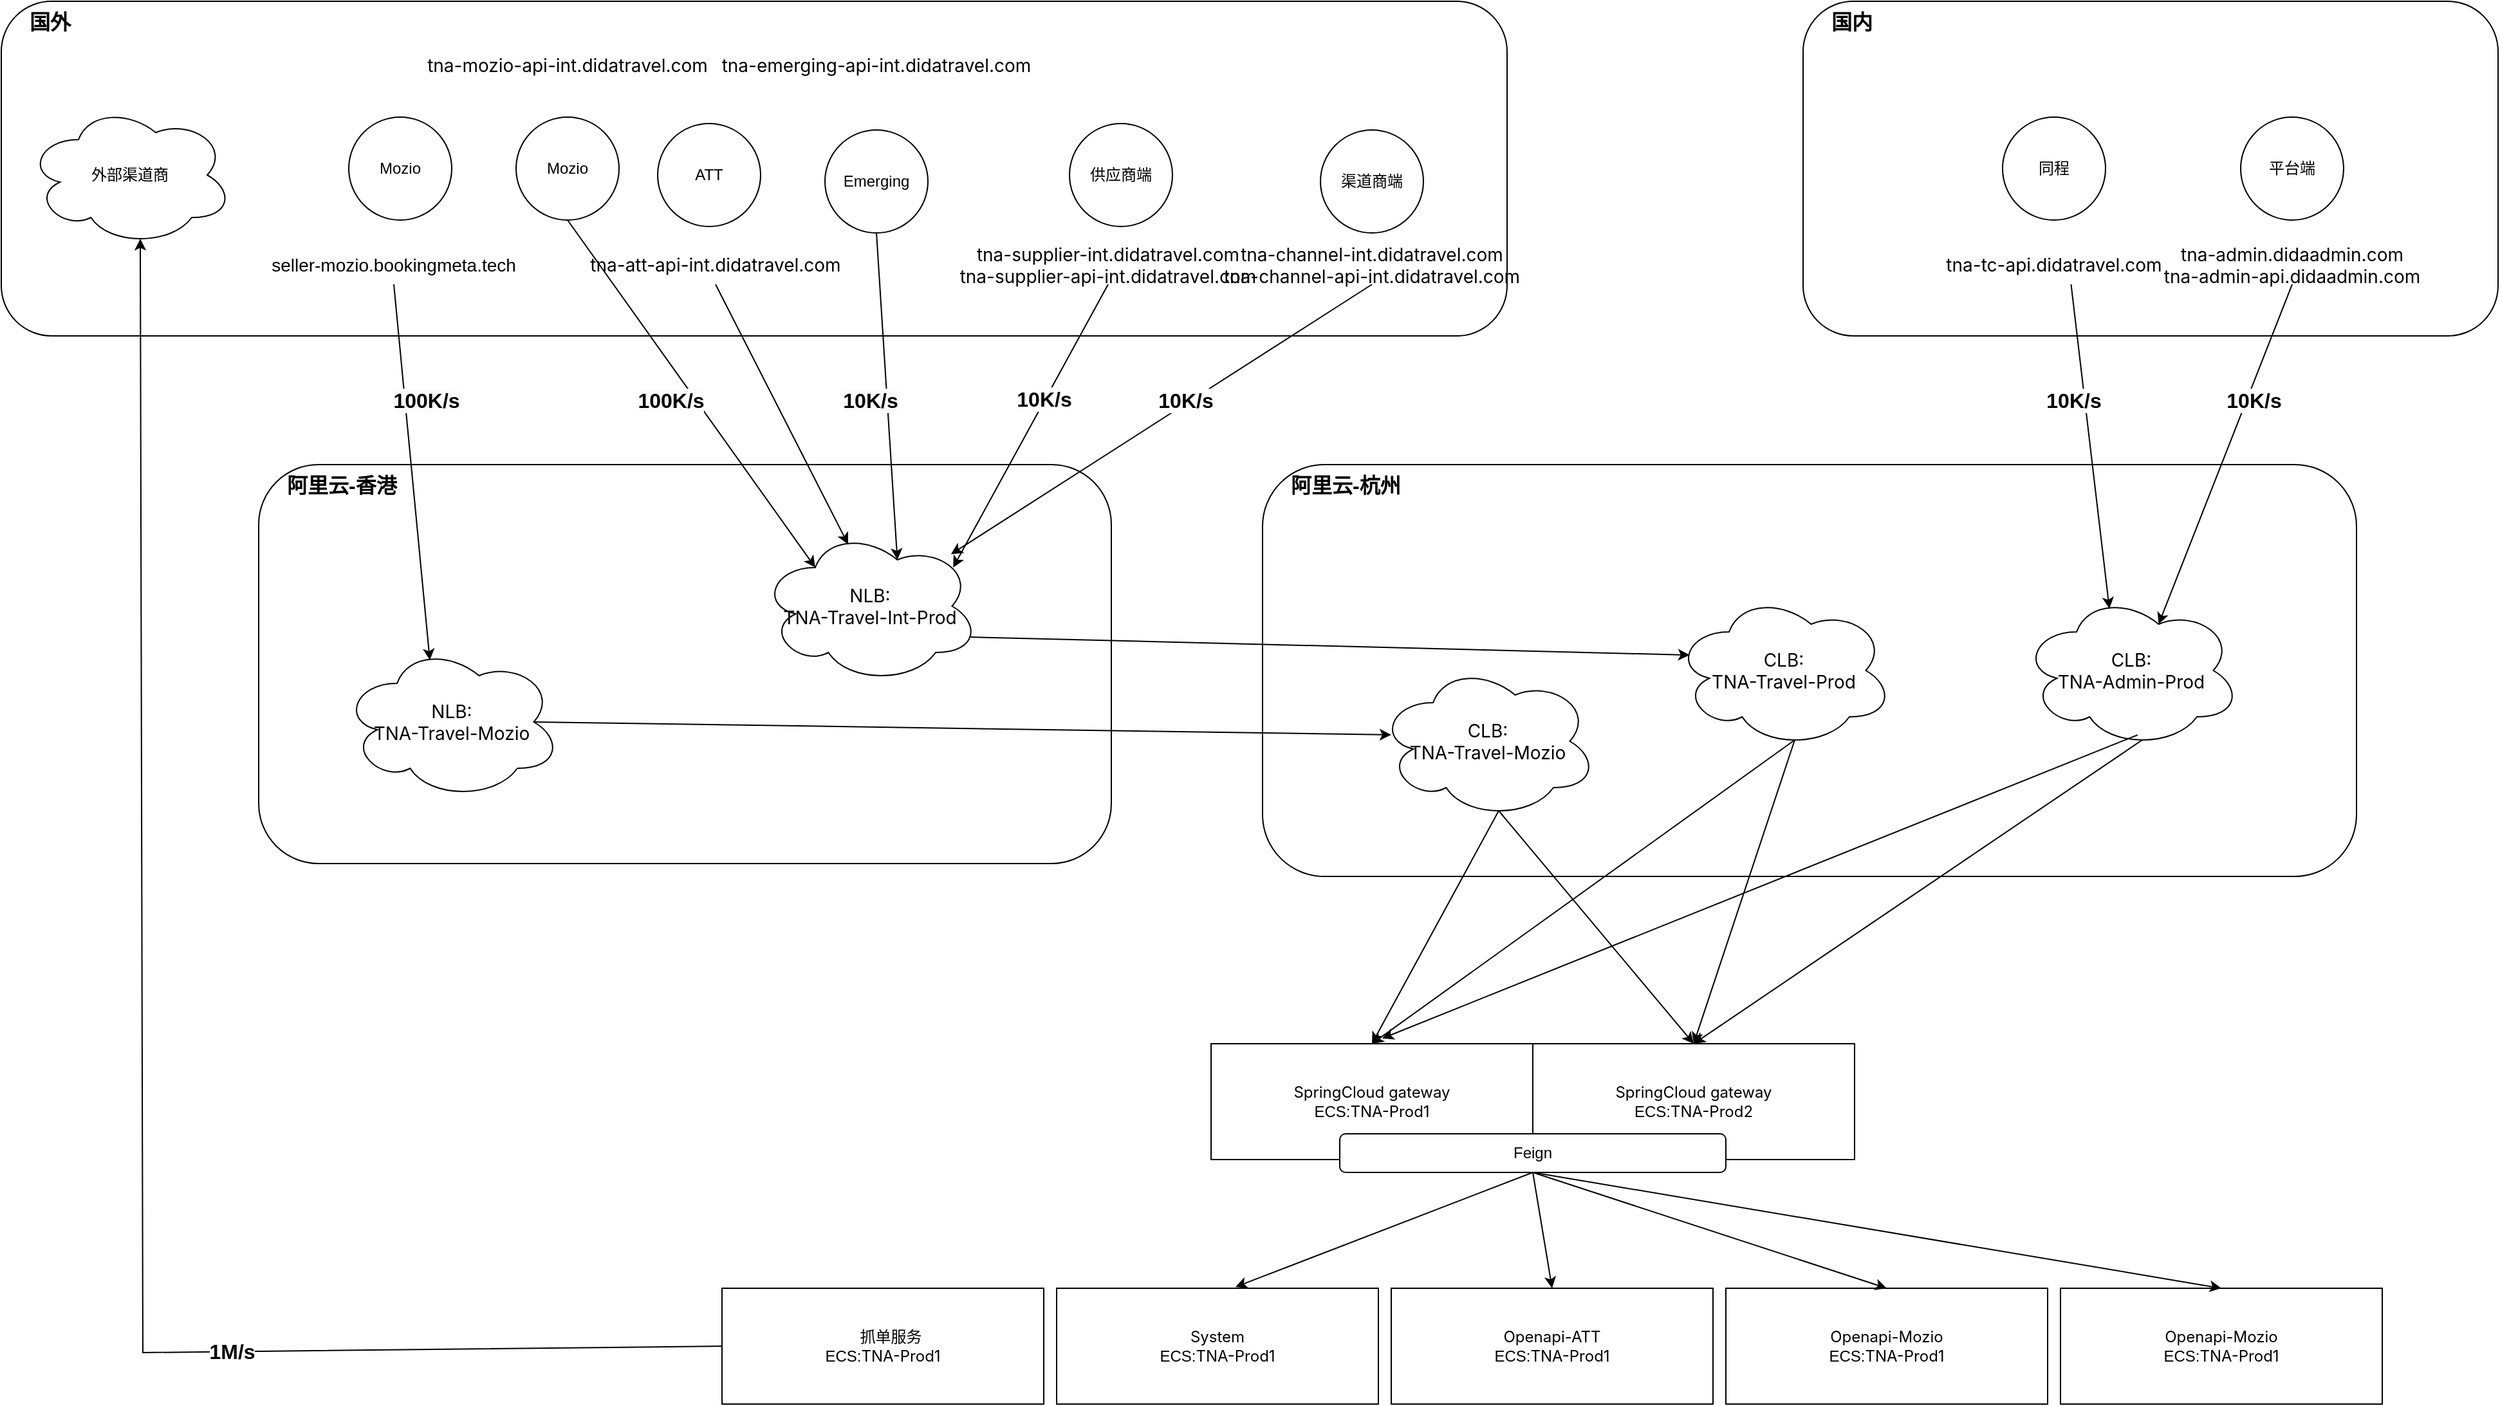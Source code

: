 <mxfile version="24.6.5" type="github">
  <diagram name="第 1 页" id="rxvdr3NrPpfpOXbg-tKn">
    <mxGraphModel dx="3267" dy="2470" grid="1" gridSize="10" guides="1" tooltips="1" connect="1" arrows="1" fold="1" page="1" pageScale="1" pageWidth="827" pageHeight="1169" math="0" shadow="0">
      <root>
        <mxCell id="0" />
        <mxCell id="1" parent="0" />
        <mxCell id="iEriNYR4oLIDM0LdQvEy-3" value="&lt;font style=&quot;font-size: 16px;&quot;&gt;&lt;b&gt;阿里云-杭州&lt;/b&gt;&lt;/font&gt;" style="rounded=1;whiteSpace=wrap;html=1;align=left;verticalAlign=top;spacingLeft=20;" parent="1" vertex="1">
          <mxGeometry x="360" y="310" width="850" height="320" as="geometry" />
        </mxCell>
        <mxCell id="iEriNYR4oLIDM0LdQvEy-2" value="&lt;font style=&quot;font-size: 16px;&quot;&gt;&lt;b&gt;阿里云-香港&lt;/b&gt;&lt;/font&gt;" style="rounded=1;whiteSpace=wrap;html=1;align=left;verticalAlign=top;spacingLeft=20;" parent="1" vertex="1">
          <mxGeometry x="-420" y="310" width="662.5" height="310" as="geometry" />
        </mxCell>
        <mxCell id="40FOMWwHZyk7qzxp3KXJ-44" value="&lt;font style=&quot;font-size: 16px;&quot;&gt;&lt;b&gt;国外&lt;/b&gt;&lt;/font&gt;" style="rounded=1;whiteSpace=wrap;html=1;align=left;verticalAlign=top;spacingLeft=20;" parent="1" vertex="1">
          <mxGeometry x="-620" y="-50" width="1170" height="260" as="geometry" />
        </mxCell>
        <mxCell id="40FOMWwHZyk7qzxp3KXJ-43" value="&lt;font style=&quot;font-size: 16px;&quot;&gt;&lt;b&gt;国内&lt;/b&gt;&lt;/font&gt;" style="rounded=1;whiteSpace=wrap;html=1;align=left;verticalAlign=top;spacingLeft=20;" parent="1" vertex="1">
          <mxGeometry x="780" y="-50" width="540" height="260" as="geometry" />
        </mxCell>
        <mxCell id="40FOMWwHZyk7qzxp3KXJ-3" value="Mozio" style="ellipse;whiteSpace=wrap;html=1;aspect=fixed;" parent="1" vertex="1">
          <mxGeometry x="-220" y="40" width="80" height="80" as="geometry" />
        </mxCell>
        <mxCell id="40FOMWwHZyk7qzxp3KXJ-4" value="ATT" style="ellipse;whiteSpace=wrap;html=1;aspect=fixed;" parent="1" vertex="1">
          <mxGeometry x="-110" y="45" width="80" height="80" as="geometry" />
        </mxCell>
        <mxCell id="40FOMWwHZyk7qzxp3KXJ-5" value="Emerging" style="ellipse;whiteSpace=wrap;html=1;aspect=fixed;" parent="1" vertex="1">
          <mxGeometry x="20" y="50" width="80" height="80" as="geometry" />
        </mxCell>
        <mxCell id="40FOMWwHZyk7qzxp3KXJ-6" value="同程" style="ellipse;whiteSpace=wrap;html=1;aspect=fixed;" parent="1" vertex="1">
          <mxGeometry x="935" y="40" width="80" height="80" as="geometry" />
        </mxCell>
        <mxCell id="40FOMWwHZyk7qzxp3KXJ-7" value="渠道商端" style="ellipse;whiteSpace=wrap;html=1;aspect=fixed;" parent="1" vertex="1">
          <mxGeometry x="405" y="50" width="80" height="80" as="geometry" />
        </mxCell>
        <mxCell id="40FOMWwHZyk7qzxp3KXJ-8" value="供应商端" style="ellipse;whiteSpace=wrap;html=1;aspect=fixed;" parent="1" vertex="1">
          <mxGeometry x="210" y="45" width="80" height="80" as="geometry" />
        </mxCell>
        <mxCell id="40FOMWwHZyk7qzxp3KXJ-9" value="平台端" style="ellipse;whiteSpace=wrap;html=1;aspect=fixed;" parent="1" vertex="1">
          <mxGeometry x="1120" y="40" width="80" height="80" as="geometry" />
        </mxCell>
        <mxCell id="40FOMWwHZyk7qzxp3KXJ-12" value="&lt;div style=&quot;font-size: 14px;&quot;&gt;&lt;div data-zone-id=&quot;0&quot; data-line-index=&quot;0&quot; data-line=&quot;true&quot; style=&quot;white-space: pre;&quot;&gt;&lt;span style=&quot;font-family: MonospacedNumber, LarkHackSafariFont, LarkEmojiFont, LarkChineseQuote, -apple-system, BlinkMacSystemFont, &amp;quot;Helvetica Neue&amp;quot;, Tahoma, &amp;quot;PingFang SC&amp;quot;, &amp;quot;Microsoft Yahei&amp;quot;, Arial, &amp;quot;Hiragino Sans GB&amp;quot;, sans-serif, &amp;quot;Apple Color Emoji&amp;quot;, &amp;quot;Segoe UI Emoji&amp;quot;, &amp;quot;Segoe UI Symbol&amp;quot;, &amp;quot;Noto Color Emoji&amp;quot;;&quot;&gt;tna-channel-int.&lt;/span&gt;&lt;span style=&quot;font-family: MonospacedNumber, LarkHackSafariFont, LarkEmojiFont, LarkChineseQuote, -apple-system, BlinkMacSystemFont, &amp;quot;Helvetica Neue&amp;quot;, Tahoma, &amp;quot;PingFang SC&amp;quot;, &amp;quot;Microsoft Yahei&amp;quot;, Arial, &amp;quot;Hiragino Sans GB&amp;quot;, sans-serif, &amp;quot;Apple Color Emoji&amp;quot;, &amp;quot;Segoe UI Emoji&amp;quot;, &amp;quot;Segoe UI Symbol&amp;quot;, &amp;quot;Noto Color Emoji&amp;quot;;&quot;&gt;didatravel.com&lt;/span&gt;&lt;/div&gt;&lt;div data-zone-id=&quot;0&quot; data-line-index=&quot;0&quot; data-line=&quot;true&quot; style=&quot;white-space: pre;&quot;&gt;&lt;div&gt;&lt;div data-line=&quot;true&quot; data-line-index=&quot;0&quot; data-zone-id=&quot;0&quot;&gt;&lt;span style=&quot;font-family: MonospacedNumber, LarkHackSafariFont, LarkEmojiFont, LarkChineseQuote, -apple-system, BlinkMacSystemFont, &amp;quot;Helvetica Neue&amp;quot;, Tahoma, &amp;quot;PingFang SC&amp;quot;, &amp;quot;Microsoft Yahei&amp;quot;, Arial, &amp;quot;Hiragino Sans GB&amp;quot;, sans-serif, &amp;quot;Apple Color Emoji&amp;quot;, &amp;quot;Segoe UI Emoji&amp;quot;, &amp;quot;Segoe UI Symbol&amp;quot;, &amp;quot;Noto Color Emoji&amp;quot;;&quot;&gt;tna-channel-api-int&lt;/span&gt;&lt;span style=&quot;background-color: initial; font-family: MonospacedNumber, LarkHackSafariFont, LarkEmojiFont, LarkChineseQuote, -apple-system, BlinkMacSystemFont, &amp;quot;Helvetica Neue&amp;quot;, Tahoma, &amp;quot;PingFang SC&amp;quot;, &amp;quot;Microsoft Yahei&amp;quot;, Arial, &amp;quot;Hiragino Sans GB&amp;quot;, sans-serif, &amp;quot;Apple Color Emoji&amp;quot;, &amp;quot;Segoe UI Emoji&amp;quot;, &amp;quot;Segoe UI Symbol&amp;quot;, &amp;quot;Noto Color Emoji&amp;quot;;&quot;&gt;.&lt;/span&gt;&lt;span style=&quot;background-color: initial; font-family: MonospacedNumber, LarkHackSafariFont, LarkEmojiFont, LarkChineseQuote, -apple-system, BlinkMacSystemFont, &amp;quot;Helvetica Neue&amp;quot;, Tahoma, &amp;quot;PingFang SC&amp;quot;, &amp;quot;Microsoft Yahei&amp;quot;, Arial, &amp;quot;Hiragino Sans GB&amp;quot;, sans-serif, &amp;quot;Apple Color Emoji&amp;quot;, &amp;quot;Segoe UI Emoji&amp;quot;, &amp;quot;Segoe UI Symbol&amp;quot;, &amp;quot;Noto Color Emoji&amp;quot;;&quot;&gt;didatravel.com&lt;/span&gt;&lt;/div&gt;&lt;/div&gt;&lt;/div&gt;&lt;/div&gt;" style="text;html=1;align=center;verticalAlign=middle;whiteSpace=wrap;rounded=0;" parent="1" vertex="1">
          <mxGeometry x="340" y="140" width="210" height="30" as="geometry" />
        </mxCell>
        <mxCell id="40FOMWwHZyk7qzxp3KXJ-14" value="&lt;div style=&quot;font-size: 14px;&quot;&gt;&lt;div data-zone-id=&quot;0&quot; data-line-index=&quot;0&quot; data-line=&quot;true&quot; style=&quot;white-space: pre;&quot;&gt;&lt;span style=&quot;font-family: MonospacedNumber, LarkHackSafariFont, LarkEmojiFont, LarkChineseQuote, -apple-system, BlinkMacSystemFont, &amp;quot;Helvetica Neue&amp;quot;, Tahoma, &amp;quot;PingFang SC&amp;quot;, &amp;quot;Microsoft Yahei&amp;quot;, Arial, &amp;quot;Hiragino Sans GB&amp;quot;, sans-serif, &amp;quot;Apple Color Emoji&amp;quot;, &amp;quot;Segoe UI Emoji&amp;quot;, &amp;quot;Segoe UI Symbol&amp;quot;, &amp;quot;Noto Color Emoji&amp;quot;; background-color: initial;&quot;&gt;tna-supplier-int&lt;/span&gt;&lt;span style=&quot;font-family: MonospacedNumber, LarkHackSafariFont, LarkEmojiFont, LarkChineseQuote, -apple-system, BlinkMacSystemFont, &amp;quot;Helvetica Neue&amp;quot;, Tahoma, &amp;quot;PingFang SC&amp;quot;, &amp;quot;Microsoft Yahei&amp;quot;, Arial, &amp;quot;Hiragino Sans GB&amp;quot;, sans-serif, &amp;quot;Apple Color Emoji&amp;quot;, &amp;quot;Segoe UI Emoji&amp;quot;, &amp;quot;Segoe UI Symbol&amp;quot;, &amp;quot;Noto Color Emoji&amp;quot;;&quot;&gt;.&lt;/span&gt;&lt;span style=&quot;font-family: MonospacedNumber, LarkHackSafariFont, LarkEmojiFont, LarkChineseQuote, -apple-system, BlinkMacSystemFont, &amp;quot;Helvetica Neue&amp;quot;, Tahoma, &amp;quot;PingFang SC&amp;quot;, &amp;quot;Microsoft Yahei&amp;quot;, Arial, &amp;quot;Hiragino Sans GB&amp;quot;, sans-serif, &amp;quot;Apple Color Emoji&amp;quot;, &amp;quot;Segoe UI Emoji&amp;quot;, &amp;quot;Segoe UI Symbol&amp;quot;, &amp;quot;Noto Color Emoji&amp;quot;;&quot;&gt;didatravel.com&lt;/span&gt;&lt;/div&gt;&lt;div data-zone-id=&quot;0&quot; data-line-index=&quot;0&quot; data-line=&quot;true&quot; style=&quot;white-space: pre;&quot;&gt;&lt;div data-line=&quot;true&quot; data-line-index=&quot;0&quot; data-zone-id=&quot;0&quot;&gt;&lt;span style=&quot;font-family: MonospacedNumber, LarkHackSafariFont, LarkEmojiFont, LarkChineseQuote, -apple-system, BlinkMacSystemFont, &amp;quot;Helvetica Neue&amp;quot;, Tahoma, &amp;quot;PingFang SC&amp;quot;, &amp;quot;Microsoft Yahei&amp;quot;, Arial, &amp;quot;Hiragino Sans GB&amp;quot;, sans-serif, &amp;quot;Apple Color Emoji&amp;quot;, &amp;quot;Segoe UI Emoji&amp;quot;, &amp;quot;Segoe UI Symbol&amp;quot;, &amp;quot;Noto Color Emoji&amp;quot;; background-color: initial;&quot;&gt;tna-supplier&lt;/span&gt;&lt;span style=&quot;font-family: MonospacedNumber, LarkHackSafariFont, LarkEmojiFont, LarkChineseQuote, -apple-system, BlinkMacSystemFont, &amp;quot;Helvetica Neue&amp;quot;, Tahoma, &amp;quot;PingFang SC&amp;quot;, &amp;quot;Microsoft Yahei&amp;quot;, Arial, &amp;quot;Hiragino Sans GB&amp;quot;, sans-serif, &amp;quot;Apple Color Emoji&amp;quot;, &amp;quot;Segoe UI Emoji&amp;quot;, &amp;quot;Segoe UI Symbol&amp;quot;, &amp;quot;Noto Color Emoji&amp;quot;;&quot;&gt;-api-int&lt;/span&gt;&lt;span style=&quot;background-color: initial; font-family: MonospacedNumber, LarkHackSafariFont, LarkEmojiFont, LarkChineseQuote, -apple-system, BlinkMacSystemFont, &amp;quot;Helvetica Neue&amp;quot;, Tahoma, &amp;quot;PingFang SC&amp;quot;, &amp;quot;Microsoft Yahei&amp;quot;, Arial, &amp;quot;Hiragino Sans GB&amp;quot;, sans-serif, &amp;quot;Apple Color Emoji&amp;quot;, &amp;quot;Segoe UI Emoji&amp;quot;, &amp;quot;Segoe UI Symbol&amp;quot;, &amp;quot;Noto Color Emoji&amp;quot;;&quot;&gt;.&lt;/span&gt;&lt;span style=&quot;background-color: initial; font-family: MonospacedNumber, LarkHackSafariFont, LarkEmojiFont, LarkChineseQuote, -apple-system, BlinkMacSystemFont, &amp;quot;Helvetica Neue&amp;quot;, Tahoma, &amp;quot;PingFang SC&amp;quot;, &amp;quot;Microsoft Yahei&amp;quot;, Arial, &amp;quot;Hiragino Sans GB&amp;quot;, sans-serif, &amp;quot;Apple Color Emoji&amp;quot;, &amp;quot;Segoe UI Emoji&amp;quot;, &amp;quot;Segoe UI Symbol&amp;quot;, &amp;quot;Noto Color Emoji&amp;quot;;&quot;&gt;didatravel.com&lt;/span&gt;&lt;/div&gt;&lt;/div&gt;&lt;/div&gt;" style="text;html=1;align=center;verticalAlign=middle;whiteSpace=wrap;rounded=0;" parent="1" vertex="1">
          <mxGeometry x="135" y="140" width="210" height="30" as="geometry" />
        </mxCell>
        <mxCell id="40FOMWwHZyk7qzxp3KXJ-15" value="&lt;div style=&quot;font-size: 14px;&quot;&gt;&lt;div style=&quot;white-space: pre;&quot; data-line=&quot;true&quot; data-line-index=&quot;0&quot; data-zone-id=&quot;0&quot;&gt;&lt;span style=&quot;font-family: MonospacedNumber, LarkHackSafariFont, LarkEmojiFont, LarkChineseQuote, -apple-system, BlinkMacSystemFont, &amp;quot;Helvetica Neue&amp;quot;, Tahoma, &amp;quot;PingFang SC&amp;quot;, &amp;quot;Microsoft Yahei&amp;quot;, Arial, &amp;quot;Hiragino Sans GB&amp;quot;, sans-serif, &amp;quot;Apple Color Emoji&amp;quot;, &amp;quot;Segoe UI Emoji&amp;quot;, &amp;quot;Segoe UI Symbol&amp;quot;, &amp;quot;Noto Color Emoji&amp;quot;; background-color: initial;&quot;&gt;tna-admin&lt;/span&gt;&lt;span style=&quot;font-family: MonospacedNumber, LarkHackSafariFont, LarkEmojiFont, LarkChineseQuote, -apple-system, BlinkMacSystemFont, &amp;quot;Helvetica Neue&amp;quot;, Tahoma, &amp;quot;PingFang SC&amp;quot;, &amp;quot;Microsoft Yahei&amp;quot;, Arial, &amp;quot;Hiragino Sans GB&amp;quot;, sans-serif, &amp;quot;Apple Color Emoji&amp;quot;, &amp;quot;Segoe UI Emoji&amp;quot;, &amp;quot;Segoe UI Symbol&amp;quot;, &amp;quot;Noto Color Emoji&amp;quot;;&quot;&gt;.&lt;/span&gt;&lt;span style=&quot;font-family: MonospacedNumber, LarkHackSafariFont, LarkEmojiFont, LarkChineseQuote, -apple-system, BlinkMacSystemFont, &amp;quot;Helvetica Neue&amp;quot;, Tahoma, &amp;quot;PingFang SC&amp;quot;, &amp;quot;Microsoft Yahei&amp;quot;, Arial, &amp;quot;Hiragino Sans GB&amp;quot;, sans-serif, &amp;quot;Apple Color Emoji&amp;quot;, &amp;quot;Segoe UI Emoji&amp;quot;, &amp;quot;Segoe UI Symbol&amp;quot;, &amp;quot;Noto Color Emoji&amp;quot;;&quot;&gt;didaadmin.com&lt;/span&gt;&lt;/div&gt;&lt;div style=&quot;white-space: pre;&quot; data-line=&quot;true&quot; data-line-index=&quot;0&quot; data-zone-id=&quot;0&quot;&gt;&lt;div data-line=&quot;true&quot; data-line-index=&quot;0&quot; data-zone-id=&quot;0&quot;&gt;&lt;span style=&quot;font-family: MonospacedNumber, LarkHackSafariFont, LarkEmojiFont, LarkChineseQuote, -apple-system, BlinkMacSystemFont, &amp;quot;Helvetica Neue&amp;quot;, Tahoma, &amp;quot;PingFang SC&amp;quot;, &amp;quot;Microsoft Yahei&amp;quot;, Arial, &amp;quot;Hiragino Sans GB&amp;quot;, sans-serif, &amp;quot;Apple Color Emoji&amp;quot;, &amp;quot;Segoe UI Emoji&amp;quot;, &amp;quot;Segoe UI Symbol&amp;quot;, &amp;quot;Noto Color Emoji&amp;quot;; background-color: initial;&quot;&gt;tna-admin-api&lt;/span&gt;&lt;span style=&quot;font-family: MonospacedNumber, LarkHackSafariFont, LarkEmojiFont, LarkChineseQuote, -apple-system, BlinkMacSystemFont, &amp;quot;Helvetica Neue&amp;quot;, Tahoma, &amp;quot;PingFang SC&amp;quot;, &amp;quot;Microsoft Yahei&amp;quot;, Arial, &amp;quot;Hiragino Sans GB&amp;quot;, sans-serif, &amp;quot;Apple Color Emoji&amp;quot;, &amp;quot;Segoe UI Emoji&amp;quot;, &amp;quot;Segoe UI Symbol&amp;quot;, &amp;quot;Noto Color Emoji&amp;quot;;&quot;&gt;.&lt;/span&gt;&lt;span style=&quot;font-family: MonospacedNumber, LarkHackSafariFont, LarkEmojiFont, LarkChineseQuote, -apple-system, BlinkMacSystemFont, &amp;quot;Helvetica Neue&amp;quot;, Tahoma, &amp;quot;PingFang SC&amp;quot;, &amp;quot;Microsoft Yahei&amp;quot;, Arial, &amp;quot;Hiragino Sans GB&amp;quot;, sans-serif, &amp;quot;Apple Color Emoji&amp;quot;, &amp;quot;Segoe UI Emoji&amp;quot;, &amp;quot;Segoe UI Symbol&amp;quot;, &amp;quot;Noto Color Emoji&amp;quot;;&quot;&gt;didaadmin.com&lt;/span&gt;&lt;/div&gt;&lt;/div&gt;&lt;/div&gt;" style="text;html=1;align=center;verticalAlign=middle;whiteSpace=wrap;rounded=0;" parent="1" vertex="1">
          <mxGeometry x="1055" y="140" width="210" height="30" as="geometry" />
        </mxCell>
        <mxCell id="40FOMWwHZyk7qzxp3KXJ-16" value="&lt;div style=&quot;font-size: 14px;&quot;&gt;&lt;div data-zone-id=&quot;0&quot; data-line-index=&quot;0&quot; data-line=&quot;true&quot; style=&quot;white-space: pre;&quot;&gt;&lt;span style=&quot;font-family: MonospacedNumber, LarkHackSafariFont, LarkEmojiFont, LarkChineseQuote, -apple-system, BlinkMacSystemFont, &amp;quot;Helvetica Neue&amp;quot;, Tahoma, &amp;quot;PingFang SC&amp;quot;, &amp;quot;Microsoft Yahei&amp;quot;, Arial, &amp;quot;Hiragino Sans GB&amp;quot;, sans-serif, &amp;quot;Apple Color Emoji&amp;quot;, &amp;quot;Segoe UI Emoji&amp;quot;, &amp;quot;Segoe UI Symbol&amp;quot;, &amp;quot;Noto Color Emoji&amp;quot;; background-color: initial;&quot;&gt;tna-tc-api&lt;/span&gt;&lt;span style=&quot;background-color: initial; font-family: MonospacedNumber, LarkHackSafariFont, LarkEmojiFont, LarkChineseQuote, -apple-system, BlinkMacSystemFont, &amp;quot;Helvetica Neue&amp;quot;, Tahoma, &amp;quot;PingFang SC&amp;quot;, &amp;quot;Microsoft Yahei&amp;quot;, Arial, &amp;quot;Hiragino Sans GB&amp;quot;, sans-serif, &amp;quot;Apple Color Emoji&amp;quot;, &amp;quot;Segoe UI Emoji&amp;quot;, &amp;quot;Segoe UI Symbol&amp;quot;, &amp;quot;Noto Color Emoji&amp;quot;;&quot;&gt;.&lt;/span&gt;&lt;span style=&quot;background-color: initial; font-family: MonospacedNumber, LarkHackSafariFont, LarkEmojiFont, LarkChineseQuote, -apple-system, BlinkMacSystemFont, &amp;quot;Helvetica Neue&amp;quot;, Tahoma, &amp;quot;PingFang SC&amp;quot;, &amp;quot;Microsoft Yahei&amp;quot;, Arial, &amp;quot;Hiragino Sans GB&amp;quot;, sans-serif, &amp;quot;Apple Color Emoji&amp;quot;, &amp;quot;Segoe UI Emoji&amp;quot;, &amp;quot;Segoe UI Symbol&amp;quot;, &amp;quot;Noto Color Emoji&amp;quot;;&quot;&gt;didatravel.com&lt;/span&gt;&lt;br&gt;&lt;/div&gt;&lt;/div&gt;" style="text;html=1;align=center;verticalAlign=middle;whiteSpace=wrap;rounded=0;" parent="1" vertex="1">
          <mxGeometry x="870" y="140" width="210" height="30" as="geometry" />
        </mxCell>
        <mxCell id="40FOMWwHZyk7qzxp3KXJ-17" value="&lt;div style=&quot;font-size: 14px;&quot;&gt;&lt;div data-zone-id=&quot;0&quot; data-line-index=&quot;0&quot; data-line=&quot;true&quot; style=&quot;white-space: pre;&quot;&gt;&lt;span style=&quot;font-family: MonospacedNumber, LarkHackSafariFont, LarkEmojiFont, LarkChineseQuote, -apple-system, BlinkMacSystemFont, &amp;quot;Helvetica Neue&amp;quot;, Tahoma, &amp;quot;PingFang SC&amp;quot;, &amp;quot;Microsoft Yahei&amp;quot;, Arial, &amp;quot;Hiragino Sans GB&amp;quot;, sans-serif, &amp;quot;Apple Color Emoji&amp;quot;, &amp;quot;Segoe UI Emoji&amp;quot;, &amp;quot;Segoe UI Symbol&amp;quot;, &amp;quot;Noto Color Emoji&amp;quot;; background-color: initial;&quot;&gt;tna-emerging-api-int&lt;/span&gt;&lt;span style=&quot;background-color: initial; font-family: MonospacedNumber, LarkHackSafariFont, LarkEmojiFont, LarkChineseQuote, -apple-system, BlinkMacSystemFont, &amp;quot;Helvetica Neue&amp;quot;, Tahoma, &amp;quot;PingFang SC&amp;quot;, &amp;quot;Microsoft Yahei&amp;quot;, Arial, &amp;quot;Hiragino Sans GB&amp;quot;, sans-serif, &amp;quot;Apple Color Emoji&amp;quot;, &amp;quot;Segoe UI Emoji&amp;quot;, &amp;quot;Segoe UI Symbol&amp;quot;, &amp;quot;Noto Color Emoji&amp;quot;;&quot;&gt;.&lt;/span&gt;&lt;span style=&quot;background-color: initial; font-family: MonospacedNumber, LarkHackSafariFont, LarkEmojiFont, LarkChineseQuote, -apple-system, BlinkMacSystemFont, &amp;quot;Helvetica Neue&amp;quot;, Tahoma, &amp;quot;PingFang SC&amp;quot;, &amp;quot;Microsoft Yahei&amp;quot;, Arial, &amp;quot;Hiragino Sans GB&amp;quot;, sans-serif, &amp;quot;Apple Color Emoji&amp;quot;, &amp;quot;Segoe UI Emoji&amp;quot;, &amp;quot;Segoe UI Symbol&amp;quot;, &amp;quot;Noto Color Emoji&amp;quot;;&quot;&gt;didatravel.com&lt;/span&gt;&lt;br&gt;&lt;/div&gt;&lt;/div&gt;" style="text;html=1;align=center;verticalAlign=middle;whiteSpace=wrap;rounded=0;" parent="1" vertex="1">
          <mxGeometry x="-45" y="-15" width="210" height="30" as="geometry" />
        </mxCell>
        <mxCell id="40FOMWwHZyk7qzxp3KXJ-18" value="&lt;div style=&quot;font-size: 14px;&quot;&gt;&lt;div data-zone-id=&quot;0&quot; data-line-index=&quot;0&quot; data-line=&quot;true&quot; style=&quot;white-space: pre;&quot;&gt;&lt;span style=&quot;font-family: MonospacedNumber, LarkHackSafariFont, LarkEmojiFont, LarkChineseQuote, -apple-system, BlinkMacSystemFont, &amp;quot;Helvetica Neue&amp;quot;, Tahoma, &amp;quot;PingFang SC&amp;quot;, &amp;quot;Microsoft Yahei&amp;quot;, Arial, &amp;quot;Hiragino Sans GB&amp;quot;, sans-serif, &amp;quot;Apple Color Emoji&amp;quot;, &amp;quot;Segoe UI Emoji&amp;quot;, &amp;quot;Segoe UI Symbol&amp;quot;, &amp;quot;Noto Color Emoji&amp;quot;; background-color: initial;&quot;&gt;tna-att-api-int&lt;/span&gt;&lt;span style=&quot;background-color: initial; font-family: MonospacedNumber, LarkHackSafariFont, LarkEmojiFont, LarkChineseQuote, -apple-system, BlinkMacSystemFont, &amp;quot;Helvetica Neue&amp;quot;, Tahoma, &amp;quot;PingFang SC&amp;quot;, &amp;quot;Microsoft Yahei&amp;quot;, Arial, &amp;quot;Hiragino Sans GB&amp;quot;, sans-serif, &amp;quot;Apple Color Emoji&amp;quot;, &amp;quot;Segoe UI Emoji&amp;quot;, &amp;quot;Segoe UI Symbol&amp;quot;, &amp;quot;Noto Color Emoji&amp;quot;;&quot;&gt;.&lt;/span&gt;&lt;span style=&quot;background-color: initial; font-family: MonospacedNumber, LarkHackSafariFont, LarkEmojiFont, LarkChineseQuote, -apple-system, BlinkMacSystemFont, &amp;quot;Helvetica Neue&amp;quot;, Tahoma, &amp;quot;PingFang SC&amp;quot;, &amp;quot;Microsoft Yahei&amp;quot;, Arial, &amp;quot;Hiragino Sans GB&amp;quot;, sans-serif, &amp;quot;Apple Color Emoji&amp;quot;, &amp;quot;Segoe UI Emoji&amp;quot;, &amp;quot;Segoe UI Symbol&amp;quot;, &amp;quot;Noto Color Emoji&amp;quot;;&quot;&gt;didatravel.com&lt;/span&gt;&lt;br&gt;&lt;/div&gt;&lt;/div&gt;" style="text;html=1;align=center;verticalAlign=middle;whiteSpace=wrap;rounded=0;" parent="1" vertex="1">
          <mxGeometry x="-170" y="140" width="210" height="30" as="geometry" />
        </mxCell>
        <mxCell id="40FOMWwHZyk7qzxp3KXJ-19" value="&lt;div style=&quot;font-size: 14px;&quot;&gt;&lt;div data-zone-id=&quot;0&quot; data-line-index=&quot;0&quot; data-line=&quot;true&quot; style=&quot;white-space: pre;&quot;&gt;&lt;span style=&quot;font-family: MonospacedNumber, LarkHackSafariFont, LarkEmojiFont, LarkChineseQuote, -apple-system, BlinkMacSystemFont, &amp;quot;Helvetica Neue&amp;quot;, Tahoma, &amp;quot;PingFang SC&amp;quot;, &amp;quot;Microsoft Yahei&amp;quot;, Arial, &amp;quot;Hiragino Sans GB&amp;quot;, sans-serif, &amp;quot;Apple Color Emoji&amp;quot;, &amp;quot;Segoe UI Emoji&amp;quot;, &amp;quot;Segoe UI Symbol&amp;quot;, &amp;quot;Noto Color Emoji&amp;quot;; background-color: initial;&quot;&gt;tna-mozio-api-int&lt;/span&gt;&lt;span style=&quot;background-color: initial; font-family: MonospacedNumber, LarkHackSafariFont, LarkEmojiFont, LarkChineseQuote, -apple-system, BlinkMacSystemFont, &amp;quot;Helvetica Neue&amp;quot;, Tahoma, &amp;quot;PingFang SC&amp;quot;, &amp;quot;Microsoft Yahei&amp;quot;, Arial, &amp;quot;Hiragino Sans GB&amp;quot;, sans-serif, &amp;quot;Apple Color Emoji&amp;quot;, &amp;quot;Segoe UI Emoji&amp;quot;, &amp;quot;Segoe UI Symbol&amp;quot;, &amp;quot;Noto Color Emoji&amp;quot;;&quot;&gt;.&lt;/span&gt;&lt;span style=&quot;background-color: initial; font-family: MonospacedNumber, LarkHackSafariFont, LarkEmojiFont, LarkChineseQuote, -apple-system, BlinkMacSystemFont, &amp;quot;Helvetica Neue&amp;quot;, Tahoma, &amp;quot;PingFang SC&amp;quot;, &amp;quot;Microsoft Yahei&amp;quot;, Arial, &amp;quot;Hiragino Sans GB&amp;quot;, sans-serif, &amp;quot;Apple Color Emoji&amp;quot;, &amp;quot;Segoe UI Emoji&amp;quot;, &amp;quot;Segoe UI Symbol&amp;quot;, &amp;quot;Noto Color Emoji&amp;quot;;&quot;&gt;didatravel.com&lt;/span&gt;&lt;br&gt;&lt;/div&gt;&lt;/div&gt;" style="text;html=1;align=center;verticalAlign=middle;whiteSpace=wrap;rounded=0;" parent="1" vertex="1">
          <mxGeometry x="-285" y="-15" width="210" height="30" as="geometry" />
        </mxCell>
        <mxCell id="40FOMWwHZyk7qzxp3KXJ-21" value="&lt;div style=&quot;font-size: 14px;&quot;&gt;&lt;div style=&quot;white-space: pre;&quot; data-line=&quot;true&quot; data-line-index=&quot;0&quot; data-zone-id=&quot;0&quot;&gt;&lt;span style=&quot;font-family: MonospacedNumber, LarkHackSafariFont, LarkEmojiFont, LarkChineseQuote, -apple-system, BlinkMacSystemFont, &amp;quot;Helvetica Neue&amp;quot;, Tahoma, &amp;quot;PingFang SC&amp;quot;, &amp;quot;Microsoft Yahei&amp;quot;, Arial, &amp;quot;Hiragino Sans GB&amp;quot;, sans-serif, &amp;quot;Apple Color Emoji&amp;quot;, &amp;quot;Segoe UI Emoji&amp;quot;, &amp;quot;Segoe UI Symbol&amp;quot;, &amp;quot;Noto Color Emoji&amp;quot;;&quot;&gt;CLB:&lt;/span&gt;&lt;/div&gt;&lt;div style=&quot;white-space: pre;&quot; data-line=&quot;true&quot; data-line-index=&quot;0&quot; data-zone-id=&quot;0&quot;&gt;&lt;span style=&quot;font-family: MonospacedNumber, LarkHackSafariFont, LarkEmojiFont, LarkChineseQuote, -apple-system, BlinkMacSystemFont, &amp;quot;Helvetica Neue&amp;quot;, Tahoma, &amp;quot;PingFang SC&amp;quot;, &amp;quot;Microsoft Yahei&amp;quot;, Arial, &amp;quot;Hiragino Sans GB&amp;quot;, sans-serif, &amp;quot;Apple Color Emoji&amp;quot;, &amp;quot;Segoe UI Emoji&amp;quot;, &amp;quot;Segoe UI Symbol&amp;quot;, &amp;quot;Noto Color Emoji&amp;quot;;&quot;&gt;TNA-Admin-Prod&lt;/span&gt;&lt;/div&gt;&lt;/div&gt;" style="ellipse;shape=cloud;whiteSpace=wrap;html=1;" parent="1" vertex="1">
          <mxGeometry x="950" y="410" width="170" height="120" as="geometry" />
        </mxCell>
        <mxCell id="40FOMWwHZyk7qzxp3KXJ-23" value="&lt;div style=&quot;font-size: 14px;&quot;&gt;&lt;div style=&quot;white-space: pre;&quot; data-line=&quot;true&quot; data-line-index=&quot;0&quot; data-zone-id=&quot;0&quot;&gt;&lt;div&gt;&lt;div data-line=&quot;true&quot; data-line-index=&quot;0&quot; data-zone-id=&quot;0&quot;&gt;&lt;span style=&quot;font-family: MonospacedNumber, LarkHackSafariFont, LarkEmojiFont, LarkChineseQuote, -apple-system, BlinkMacSystemFont, &amp;quot;Helvetica Neue&amp;quot;, Tahoma, &amp;quot;PingFang SC&amp;quot;, &amp;quot;Microsoft Yahei&amp;quot;, Arial, &amp;quot;Hiragino Sans GB&amp;quot;, sans-serif, &amp;quot;Apple Color Emoji&amp;quot;, &amp;quot;Segoe UI Emoji&amp;quot;, &amp;quot;Segoe UI Symbol&amp;quot;, &amp;quot;Noto Color Emoji&amp;quot;;&quot;&gt;CLB:&lt;/span&gt;&lt;/div&gt;&lt;div data-line=&quot;true&quot; data-line-index=&quot;0&quot; data-zone-id=&quot;0&quot;&gt;&lt;span style=&quot;font-family: MonospacedNumber, LarkHackSafariFont, LarkEmojiFont, LarkChineseQuote, -apple-system, BlinkMacSystemFont, &amp;quot;Helvetica Neue&amp;quot;, Tahoma, &amp;quot;PingFang SC&amp;quot;, &amp;quot;Microsoft Yahei&amp;quot;, Arial, &amp;quot;Hiragino Sans GB&amp;quot;, sans-serif, &amp;quot;Apple Color Emoji&amp;quot;, &amp;quot;Segoe UI Emoji&amp;quot;, &amp;quot;Segoe UI Symbol&amp;quot;, &amp;quot;Noto Color Emoji&amp;quot;;&quot;&gt;TNA-Travel-Prod&lt;/span&gt;&lt;/div&gt;&lt;/div&gt;&lt;/div&gt;&lt;/div&gt;" style="ellipse;shape=cloud;whiteSpace=wrap;html=1;" parent="1" vertex="1">
          <mxGeometry x="680" y="410" width="170" height="120" as="geometry" />
        </mxCell>
        <mxCell id="40FOMWwHZyk7qzxp3KXJ-24" value="&lt;div style=&quot;font-size: 14px;&quot;&gt;&lt;div style=&quot;white-space: pre;&quot; data-line=&quot;true&quot; data-line-index=&quot;0&quot; data-zone-id=&quot;0&quot;&gt;&lt;div data-line=&quot;true&quot; data-line-index=&quot;0&quot; data-zone-id=&quot;0&quot;&gt;&lt;div&gt;&lt;div data-line=&quot;true&quot; data-line-index=&quot;0&quot; data-zone-id=&quot;0&quot;&gt;&lt;span style=&quot;font-family: MonospacedNumber, LarkHackSafariFont, LarkEmojiFont, LarkChineseQuote, -apple-system, BlinkMacSystemFont, &amp;quot;Helvetica Neue&amp;quot;, Tahoma, &amp;quot;PingFang SC&amp;quot;, &amp;quot;Microsoft Yahei&amp;quot;, Arial, &amp;quot;Hiragino Sans GB&amp;quot;, sans-serif, &amp;quot;Apple Color Emoji&amp;quot;, &amp;quot;Segoe UI Emoji&amp;quot;, &amp;quot;Segoe UI Symbol&amp;quot;, &amp;quot;Noto Color Emoji&amp;quot;;&quot;&gt;NLB:&lt;/span&gt;&lt;/div&gt;&lt;div data-line=&quot;true&quot; data-line-index=&quot;0&quot; data-zone-id=&quot;0&quot;&gt;&lt;span style=&quot;font-family: MonospacedNumber, LarkHackSafariFont, LarkEmojiFont, LarkChineseQuote, -apple-system, BlinkMacSystemFont, &amp;quot;Helvetica Neue&amp;quot;, Tahoma, &amp;quot;PingFang SC&amp;quot;, &amp;quot;Microsoft Yahei&amp;quot;, Arial, &amp;quot;Hiragino Sans GB&amp;quot;, sans-serif, &amp;quot;Apple Color Emoji&amp;quot;, &amp;quot;Segoe UI Emoji&amp;quot;, &amp;quot;Segoe UI Symbol&amp;quot;, &amp;quot;Noto Color Emoji&amp;quot;;&quot;&gt;TNA-Travel-Int-Prod&lt;/span&gt;&lt;/div&gt;&lt;/div&gt;&lt;/div&gt;&lt;/div&gt;&lt;/div&gt;" style="ellipse;shape=cloud;whiteSpace=wrap;html=1;" parent="1" vertex="1">
          <mxGeometry x="-30" y="360" width="170" height="120" as="geometry" />
        </mxCell>
        <mxCell id="40FOMWwHZyk7qzxp3KXJ-26" value="" style="endArrow=classic;html=1;rounded=0;exitX=0.5;exitY=1;exitDx=0;exitDy=0;entryX=0.625;entryY=0.2;entryDx=0;entryDy=0;entryPerimeter=0;" parent="1" source="40FOMWwHZyk7qzxp3KXJ-15" target="40FOMWwHZyk7qzxp3KXJ-21" edge="1">
          <mxGeometry width="50" height="50" relative="1" as="geometry">
            <mxPoint x="860" y="360" as="sourcePoint" />
            <mxPoint x="910" y="310" as="targetPoint" />
          </mxGeometry>
        </mxCell>
        <mxCell id="40FOMWwHZyk7qzxp3KXJ-29" value="" style="endArrow=classic;html=1;rounded=0;exitX=0.5;exitY=1;exitDx=0;exitDy=0;" parent="1" source="40FOMWwHZyk7qzxp3KXJ-12" target="40FOMWwHZyk7qzxp3KXJ-24" edge="1">
          <mxGeometry width="50" height="50" relative="1" as="geometry">
            <mxPoint x="560" y="420" as="sourcePoint" />
            <mxPoint x="610" y="370" as="targetPoint" />
          </mxGeometry>
        </mxCell>
        <mxCell id="iEriNYR4oLIDM0LdQvEy-11" value="10K/s" style="edgeLabel;html=1;align=center;verticalAlign=middle;resizable=0;points=[];fontSize=16;fontStyle=1" parent="40FOMWwHZyk7qzxp3KXJ-29" vertex="1" connectable="0">
          <mxGeometry x="-0.218" y="-4" relative="1" as="geometry">
            <mxPoint x="-15" y="11" as="offset" />
          </mxGeometry>
        </mxCell>
        <mxCell id="40FOMWwHZyk7qzxp3KXJ-31" value="" style="endArrow=classic;html=1;rounded=0;entryX=0.625;entryY=0.2;entryDx=0;entryDy=0;entryPerimeter=0;exitX=0.5;exitY=1;exitDx=0;exitDy=0;" parent="1" source="40FOMWwHZyk7qzxp3KXJ-5" target="40FOMWwHZyk7qzxp3KXJ-24" edge="1">
          <mxGeometry width="50" height="50" relative="1" as="geometry">
            <mxPoint x="320" y="450" as="sourcePoint" />
            <mxPoint x="370" y="400" as="targetPoint" />
          </mxGeometry>
        </mxCell>
        <mxCell id="40FOMWwHZyk7qzxp3KXJ-32" value="" style="endArrow=classic;html=1;rounded=0;exitX=0.5;exitY=1;exitDx=0;exitDy=0;entryX=0.4;entryY=0.1;entryDx=0;entryDy=0;entryPerimeter=0;" parent="1" source="40FOMWwHZyk7qzxp3KXJ-18" target="40FOMWwHZyk7qzxp3KXJ-24" edge="1">
          <mxGeometry width="50" height="50" relative="1" as="geometry">
            <mxPoint x="-120" y="370" as="sourcePoint" />
            <mxPoint x="-70" y="320" as="targetPoint" />
          </mxGeometry>
        </mxCell>
        <mxCell id="40FOMWwHZyk7qzxp3KXJ-33" value="" style="endArrow=classic;html=1;rounded=0;exitX=0.5;exitY=1;exitDx=0;exitDy=0;entryX=0.25;entryY=0.25;entryDx=0;entryDy=0;entryPerimeter=0;" parent="1" source="40FOMWwHZyk7qzxp3KXJ-3" target="40FOMWwHZyk7qzxp3KXJ-24" edge="1">
          <mxGeometry width="50" height="50" relative="1" as="geometry">
            <mxPoint x="-380" y="370" as="sourcePoint" />
            <mxPoint x="-330" y="320" as="targetPoint" />
          </mxGeometry>
        </mxCell>
        <mxCell id="40FOMWwHZyk7qzxp3KXJ-46" value="&lt;span style=&quot;font-size: 16px; text-wrap: wrap; background-color: rgb(251, 251, 251);&quot;&gt;100K/s&lt;/span&gt;" style="edgeLabel;html=1;align=center;verticalAlign=middle;resizable=0;points=[];fontSize=16;fontStyle=1" parent="40FOMWwHZyk7qzxp3KXJ-33" vertex="1" connectable="0">
          <mxGeometry x="-0.1" y="-3" relative="1" as="geometry">
            <mxPoint x="-4" y="17" as="offset" />
          </mxGeometry>
        </mxCell>
        <mxCell id="40FOMWwHZyk7qzxp3KXJ-34" value="&lt;div style=&quot;font-size: 14px;&quot;&gt;&lt;div style=&quot;white-space: pre;&quot; data-line=&quot;true&quot; data-line-index=&quot;0&quot; data-zone-id=&quot;0&quot;&gt;&lt;div data-line=&quot;true&quot; data-line-index=&quot;0&quot; data-zone-id=&quot;0&quot;&gt;&lt;div&gt;&lt;div data-line=&quot;true&quot; data-line-index=&quot;0&quot; data-zone-id=&quot;0&quot;&gt;&lt;span style=&quot;font-family: MonospacedNumber, LarkHackSafariFont, LarkEmojiFont, LarkChineseQuote, -apple-system, BlinkMacSystemFont, &amp;quot;Helvetica Neue&amp;quot;, Tahoma, &amp;quot;PingFang SC&amp;quot;, &amp;quot;Microsoft Yahei&amp;quot;, Arial, &amp;quot;Hiragino Sans GB&amp;quot;, sans-serif, &amp;quot;Apple Color Emoji&amp;quot;, &amp;quot;Segoe UI Emoji&amp;quot;, &amp;quot;Segoe UI Symbol&amp;quot;, &amp;quot;Noto Color Emoji&amp;quot;;&quot;&gt;NLB:&lt;/span&gt;&lt;/div&gt;&lt;div data-line=&quot;true&quot; data-line-index=&quot;0&quot; data-zone-id=&quot;0&quot;&gt;&lt;span style=&quot;font-family: MonospacedNumber, LarkHackSafariFont, LarkEmojiFont, LarkChineseQuote, -apple-system, BlinkMacSystemFont, &amp;quot;Helvetica Neue&amp;quot;, Tahoma, &amp;quot;PingFang SC&amp;quot;, &amp;quot;Microsoft Yahei&amp;quot;, Arial, &amp;quot;Hiragino Sans GB&amp;quot;, sans-serif, &amp;quot;Apple Color Emoji&amp;quot;, &amp;quot;Segoe UI Emoji&amp;quot;, &amp;quot;Segoe UI Symbol&amp;quot;, &amp;quot;Noto Color Emoji&amp;quot;;&quot;&gt;TNA-Travel-Mozio&lt;/span&gt;&lt;/div&gt;&lt;/div&gt;&lt;/div&gt;&lt;/div&gt;&lt;/div&gt;" style="ellipse;shape=cloud;whiteSpace=wrap;html=1;" parent="1" vertex="1">
          <mxGeometry x="-355" y="450" width="170" height="120" as="geometry" />
        </mxCell>
        <mxCell id="40FOMWwHZyk7qzxp3KXJ-37" value="&lt;div&gt;&lt;span style=&quot;font-family: -apple-system, BlinkMacSystemFont, &amp;quot;Segoe UI&amp;quot;, &amp;quot;PingFang SC&amp;quot;, &amp;quot;Hiragino Sans GB&amp;quot;, &amp;quot;Microsoft YaHei&amp;quot;, &amp;quot;Helvetica Neue&amp;quot;, Helvetica, Arial, sans-serif; text-align: start; white-space: pre;&quot;&gt;SpringCloud gateway&lt;/span&gt;&lt;br&gt;&lt;/div&gt;ECS:&lt;span style=&quot;font-family: -apple-system, BlinkMacSystemFont, &amp;quot;Segoe UI&amp;quot;, &amp;quot;PingFang SC&amp;quot;, &amp;quot;Hiragino Sans GB&amp;quot;, &amp;quot;Microsoft YaHei&amp;quot;, &amp;quot;Helvetica Neue&amp;quot;, Helvetica, Arial, sans-serif; text-align: start; white-space: pre;&quot;&gt;TNA-Prod1&lt;/span&gt;" style="rounded=0;whiteSpace=wrap;html=1;" parent="1" vertex="1">
          <mxGeometry x="320" y="760" width="250" height="90" as="geometry" />
        </mxCell>
        <mxCell id="40FOMWwHZyk7qzxp3KXJ-38" value="&lt;div&gt;&lt;span style=&quot;font-family: -apple-system, BlinkMacSystemFont, &amp;quot;Segoe UI&amp;quot;, &amp;quot;PingFang SC&amp;quot;, &amp;quot;Hiragino Sans GB&amp;quot;, &amp;quot;Microsoft YaHei&amp;quot;, &amp;quot;Helvetica Neue&amp;quot;, Helvetica, Arial, sans-serif; text-align: start; white-space: pre;&quot;&gt;SpringCloud gateway&lt;/span&gt;&lt;br&gt;&lt;/div&gt;ECS:&lt;span style=&quot;font-family: -apple-system, BlinkMacSystemFont, &amp;quot;Segoe UI&amp;quot;, &amp;quot;PingFang SC&amp;quot;, &amp;quot;Hiragino Sans GB&amp;quot;, &amp;quot;Microsoft YaHei&amp;quot;, &amp;quot;Helvetica Neue&amp;quot;, Helvetica, Arial, sans-serif; text-align: start; white-space: pre;&quot;&gt;TNA-Prod2&lt;/span&gt;" style="rounded=0;whiteSpace=wrap;html=1;" parent="1" vertex="1">
          <mxGeometry x="570" y="760" width="250" height="90" as="geometry" />
        </mxCell>
        <mxCell id="40FOMWwHZyk7qzxp3KXJ-41" value="" style="endArrow=classic;html=1;rounded=0;exitX=0.55;exitY=0.95;exitDx=0;exitDy=0;exitPerimeter=0;entryX=0.5;entryY=0;entryDx=0;entryDy=0;" parent="1" source="40FOMWwHZyk7qzxp3KXJ-23" target="40FOMWwHZyk7qzxp3KXJ-38" edge="1">
          <mxGeometry width="50" height="50" relative="1" as="geometry">
            <mxPoint x="890" y="620" as="sourcePoint" />
            <mxPoint x="940" y="570" as="targetPoint" />
          </mxGeometry>
        </mxCell>
        <mxCell id="40FOMWwHZyk7qzxp3KXJ-42" value="" style="endArrow=classic;html=1;rounded=0;exitX=0.55;exitY=0.95;exitDx=0;exitDy=0;exitPerimeter=0;entryX=0.5;entryY=0;entryDx=0;entryDy=0;" parent="1" source="40FOMWwHZyk7qzxp3KXJ-21" target="40FOMWwHZyk7qzxp3KXJ-38" edge="1">
          <mxGeometry width="50" height="50" relative="1" as="geometry">
            <mxPoint x="1340" y="670" as="sourcePoint" />
            <mxPoint x="1390" y="620" as="targetPoint" />
          </mxGeometry>
        </mxCell>
        <mxCell id="40FOMWwHZyk7qzxp3KXJ-49" value="外部渠道商" style="ellipse;shape=cloud;whiteSpace=wrap;html=1;" parent="1" vertex="1">
          <mxGeometry x="-600" y="30" width="160" height="110" as="geometry" />
        </mxCell>
        <mxCell id="40FOMWwHZyk7qzxp3KXJ-50" value="" style="endArrow=classic;html=1;rounded=0;exitX=0;exitY=0.5;exitDx=0;exitDy=0;entryX=0.55;entryY=0.95;entryDx=0;entryDy=0;entryPerimeter=0;" parent="1" source="Vae47IV2b7B-lvOysrCZ-11" target="40FOMWwHZyk7qzxp3KXJ-49" edge="1">
          <mxGeometry width="50" height="50" relative="1" as="geometry">
            <mxPoint x="30" y="980" as="sourcePoint" />
            <mxPoint x="-660" y="570" as="targetPoint" />
            <Array as="points">
              <mxPoint x="-510" y="1000" />
            </Array>
          </mxGeometry>
        </mxCell>
        <mxCell id="Vae47IV2b7B-lvOysrCZ-1" value="1M/s" style="edgeLabel;html=1;align=center;verticalAlign=middle;resizable=0;points=[];fontSize=16;fontStyle=1" parent="40FOMWwHZyk7qzxp3KXJ-50" vertex="1" connectable="0">
          <mxGeometry x="-0.42" relative="1" as="geometry">
            <mxPoint as="offset" />
          </mxGeometry>
        </mxCell>
        <mxCell id="iEriNYR4oLIDM0LdQvEy-4" value="" style="endArrow=classic;html=1;rounded=0;exitX=0.96;exitY=0.7;exitDx=0;exitDy=0;exitPerimeter=0;entryX=0.07;entryY=0.4;entryDx=0;entryDy=0;entryPerimeter=0;" parent="1" source="40FOMWwHZyk7qzxp3KXJ-24" target="40FOMWwHZyk7qzxp3KXJ-23" edge="1">
          <mxGeometry width="50" height="50" relative="1" as="geometry">
            <mxPoint x="300" y="560" as="sourcePoint" />
            <mxPoint x="350" y="510" as="targetPoint" />
          </mxGeometry>
        </mxCell>
        <mxCell id="iEriNYR4oLIDM0LdQvEy-5" value="" style="endArrow=classic;html=1;rounded=0;entryX=0.059;entryY=0.458;entryDx=0;entryDy=0;entryPerimeter=0;exitX=0.875;exitY=0.5;exitDx=0;exitDy=0;exitPerimeter=0;" parent="1" source="40FOMWwHZyk7qzxp3KXJ-34" target="3muvUDkjb76NNgCpq3VB-5" edge="1">
          <mxGeometry width="50" height="50" relative="1" as="geometry">
            <mxPoint x="90" y="580" as="sourcePoint" />
            <mxPoint x="140" y="530" as="targetPoint" />
          </mxGeometry>
        </mxCell>
        <mxCell id="iEriNYR4oLIDM0LdQvEy-6" value="" style="endArrow=classic;html=1;rounded=0;exitX=0.55;exitY=0.95;exitDx=0;exitDy=0;exitPerimeter=0;entryX=0.5;entryY=0;entryDx=0;entryDy=0;" parent="1" source="40FOMWwHZyk7qzxp3KXJ-23" target="40FOMWwHZyk7qzxp3KXJ-37" edge="1">
          <mxGeometry width="50" height="50" relative="1" as="geometry">
            <mxPoint x="784" y="534" as="sourcePoint" />
            <mxPoint x="705" y="770" as="targetPoint" />
          </mxGeometry>
        </mxCell>
        <mxCell id="iEriNYR4oLIDM0LdQvEy-7" value="" style="endArrow=classic;html=1;rounded=0;exitX=0.529;exitY=0.917;exitDx=0;exitDy=0;exitPerimeter=0;entryX=0.532;entryY=-0.046;entryDx=0;entryDy=0;entryPerimeter=0;" parent="1" source="40FOMWwHZyk7qzxp3KXJ-21" target="40FOMWwHZyk7qzxp3KXJ-37" edge="1">
          <mxGeometry width="50" height="50" relative="1" as="geometry">
            <mxPoint x="1054" y="534" as="sourcePoint" />
            <mxPoint x="768" y="770" as="targetPoint" />
          </mxGeometry>
        </mxCell>
        <mxCell id="iEriNYR4oLIDM0LdQvEy-8" value="&lt;span style=&quot;font-size: 16px; text-wrap: wrap; background-color: rgb(251, 251, 251);&quot;&gt;10K/s&lt;/span&gt;" style="edgeLabel;html=1;align=center;verticalAlign=middle;resizable=0;points=[];fontSize=16;fontStyle=1" parent="1" vertex="1" connectable="0">
          <mxGeometry x="55.001" y="260.002" as="geometry" />
        </mxCell>
        <mxCell id="iEriNYR4oLIDM0LdQvEy-12" value="10K/s" style="edgeLabel;html=1;align=center;verticalAlign=middle;resizable=0;points=[];fontSize=16;fontStyle=1" parent="1" vertex="1" connectable="0">
          <mxGeometry x="1130.001" y="259.997" as="geometry" />
        </mxCell>
        <mxCell id="Vae47IV2b7B-lvOysrCZ-3" value="&lt;div&gt;&lt;span style=&quot;font-family: -apple-system, BlinkMacSystemFont, &amp;quot;Segoe UI&amp;quot;, &amp;quot;PingFang SC&amp;quot;, &amp;quot;Hiragino Sans GB&amp;quot;, &amp;quot;Microsoft YaHei&amp;quot;, &amp;quot;Helvetica Neue&amp;quot;, Helvetica, Arial, sans-serif; text-align: start; white-space: pre;&quot;&gt;System&lt;/span&gt;&lt;br&gt;&lt;/div&gt;ECS:&lt;span style=&quot;font-family: -apple-system, BlinkMacSystemFont, &amp;quot;Segoe UI&amp;quot;, &amp;quot;PingFang SC&amp;quot;, &amp;quot;Hiragino Sans GB&amp;quot;, &amp;quot;Microsoft YaHei&amp;quot;, &amp;quot;Helvetica Neue&amp;quot;, Helvetica, Arial, sans-serif; text-align: start; white-space: pre;&quot;&gt;TNA-Prod1&lt;/span&gt;" style="rounded=0;whiteSpace=wrap;html=1;" parent="1" vertex="1">
          <mxGeometry x="200" y="950" width="250" height="90" as="geometry" />
        </mxCell>
        <mxCell id="Vae47IV2b7B-lvOysrCZ-4" value="Feign" style="rounded=1;whiteSpace=wrap;html=1;" parent="1" vertex="1">
          <mxGeometry x="420" y="830" width="300" height="30" as="geometry" />
        </mxCell>
        <mxCell id="Vae47IV2b7B-lvOysrCZ-5" value="&lt;div&gt;&lt;span style=&quot;font-family: -apple-system, BlinkMacSystemFont, &amp;quot;Segoe UI&amp;quot;, &amp;quot;PingFang SC&amp;quot;, &amp;quot;Hiragino Sans GB&amp;quot;, &amp;quot;Microsoft YaHei&amp;quot;, &amp;quot;Helvetica Neue&amp;quot;, Helvetica, Arial, sans-serif; text-align: start; white-space: pre;&quot;&gt;Openapi-ATT&lt;/span&gt;&lt;br&gt;&lt;/div&gt;ECS:&lt;span style=&quot;font-family: -apple-system, BlinkMacSystemFont, &amp;quot;Segoe UI&amp;quot;, &amp;quot;PingFang SC&amp;quot;, &amp;quot;Hiragino Sans GB&amp;quot;, &amp;quot;Microsoft YaHei&amp;quot;, &amp;quot;Helvetica Neue&amp;quot;, Helvetica, Arial, sans-serif; text-align: start; white-space: pre;&quot;&gt;TNA-Prod1&lt;/span&gt;" style="rounded=0;whiteSpace=wrap;html=1;" parent="1" vertex="1">
          <mxGeometry x="460" y="950" width="250" height="90" as="geometry" />
        </mxCell>
        <mxCell id="Vae47IV2b7B-lvOysrCZ-6" value="&lt;div&gt;&lt;span style=&quot;font-family: -apple-system, BlinkMacSystemFont, &amp;quot;Segoe UI&amp;quot;, &amp;quot;PingFang SC&amp;quot;, &amp;quot;Hiragino Sans GB&amp;quot;, &amp;quot;Microsoft YaHei&amp;quot;, &amp;quot;Helvetica Neue&amp;quot;, Helvetica, Arial, sans-serif; text-align: start; white-space: pre;&quot;&gt;Openapi-Mozio&lt;/span&gt;&lt;br&gt;&lt;/div&gt;ECS:&lt;span style=&quot;font-family: -apple-system, BlinkMacSystemFont, &amp;quot;Segoe UI&amp;quot;, &amp;quot;PingFang SC&amp;quot;, &amp;quot;Hiragino Sans GB&amp;quot;, &amp;quot;Microsoft YaHei&amp;quot;, &amp;quot;Helvetica Neue&amp;quot;, Helvetica, Arial, sans-serif; text-align: start; white-space: pre;&quot;&gt;TNA-Prod1&lt;/span&gt;" style="rounded=0;whiteSpace=wrap;html=1;" parent="1" vertex="1">
          <mxGeometry x="720" y="950" width="250" height="90" as="geometry" />
        </mxCell>
        <mxCell id="Vae47IV2b7B-lvOysrCZ-7" value="&lt;div&gt;&lt;span style=&quot;font-family: -apple-system, BlinkMacSystemFont, &amp;quot;Segoe UI&amp;quot;, &amp;quot;PingFang SC&amp;quot;, &amp;quot;Hiragino Sans GB&amp;quot;, &amp;quot;Microsoft YaHei&amp;quot;, &amp;quot;Helvetica Neue&amp;quot;, Helvetica, Arial, sans-serif; text-align: start; white-space: pre;&quot;&gt;Openapi-Mozio&lt;/span&gt;&lt;br&gt;&lt;/div&gt;ECS:&lt;span style=&quot;font-family: -apple-system, BlinkMacSystemFont, &amp;quot;Segoe UI&amp;quot;, &amp;quot;PingFang SC&amp;quot;, &amp;quot;Hiragino Sans GB&amp;quot;, &amp;quot;Microsoft YaHei&amp;quot;, &amp;quot;Helvetica Neue&amp;quot;, Helvetica, Arial, sans-serif; text-align: start; white-space: pre;&quot;&gt;TNA-Prod1&lt;/span&gt;" style="rounded=0;whiteSpace=wrap;html=1;" parent="1" vertex="1">
          <mxGeometry x="980" y="950" width="250" height="90" as="geometry" />
        </mxCell>
        <mxCell id="Vae47IV2b7B-lvOysrCZ-8" value="" style="endArrow=classic;html=1;rounded=0;exitX=0.5;exitY=1;exitDx=0;exitDy=0;entryX=0.556;entryY=-0.011;entryDx=0;entryDy=0;entryPerimeter=0;" parent="1" source="Vae47IV2b7B-lvOysrCZ-4" target="Vae47IV2b7B-lvOysrCZ-3" edge="1">
          <mxGeometry width="50" height="50" relative="1" as="geometry">
            <mxPoint x="570" y="930" as="sourcePoint" />
            <mxPoint x="620" y="880" as="targetPoint" />
          </mxGeometry>
        </mxCell>
        <mxCell id="Vae47IV2b7B-lvOysrCZ-9" value="" style="endArrow=classic;html=1;rounded=0;exitX=0.5;exitY=1;exitDx=0;exitDy=0;entryX=0.5;entryY=0;entryDx=0;entryDy=0;" parent="1" source="Vae47IV2b7B-lvOysrCZ-4" target="Vae47IV2b7B-lvOysrCZ-5" edge="1">
          <mxGeometry width="50" height="50" relative="1" as="geometry">
            <mxPoint x="600" y="940" as="sourcePoint" />
            <mxPoint x="650" y="890" as="targetPoint" />
          </mxGeometry>
        </mxCell>
        <mxCell id="Vae47IV2b7B-lvOysrCZ-10" value="" style="endArrow=classic;html=1;rounded=0;entryX=0.5;entryY=0;entryDx=0;entryDy=0;" parent="1" target="Vae47IV2b7B-lvOysrCZ-6" edge="1">
          <mxGeometry width="50" height="50" relative="1" as="geometry">
            <mxPoint x="570" y="860" as="sourcePoint" />
            <mxPoint x="690" y="900" as="targetPoint" />
          </mxGeometry>
        </mxCell>
        <mxCell id="Vae47IV2b7B-lvOysrCZ-11" value="&lt;div style=&quot;text-align: start;&quot;&gt;&lt;font face=&quot;-apple-system, BlinkMacSystemFont, Segoe UI, PingFang SC, Hiragino Sans GB, Microsoft YaHei, Helvetica Neue, Helvetica, Arial, sans-serif&quot;&gt;&lt;span style=&quot;white-space: pre;&quot;&gt;&lt;span style=&quot;white-space: pre;&quot;&gt;&#x9;&lt;/span&gt;抓单服务&lt;/span&gt;&lt;/font&gt;&lt;/div&gt;ECS:&lt;span style=&quot;font-family: -apple-system, BlinkMacSystemFont, &amp;quot;Segoe UI&amp;quot;, &amp;quot;PingFang SC&amp;quot;, &amp;quot;Hiragino Sans GB&amp;quot;, &amp;quot;Microsoft YaHei&amp;quot;, &amp;quot;Helvetica Neue&amp;quot;, Helvetica, Arial, sans-serif; text-align: start; white-space: pre;&quot;&gt;TNA-Prod1&lt;/span&gt;" style="rounded=0;whiteSpace=wrap;html=1;" parent="1" vertex="1">
          <mxGeometry x="-60" y="950" width="250" height="90" as="geometry" />
        </mxCell>
        <mxCell id="Vae47IV2b7B-lvOysrCZ-12" value="" style="endArrow=classic;html=1;rounded=0;exitX=0.5;exitY=1;exitDx=0;exitDy=0;entryX=0.5;entryY=0;entryDx=0;entryDy=0;" parent="1" source="Vae47IV2b7B-lvOysrCZ-4" target="Vae47IV2b7B-lvOysrCZ-7" edge="1">
          <mxGeometry width="50" height="50" relative="1" as="geometry">
            <mxPoint x="870" y="910" as="sourcePoint" />
            <mxPoint x="920" y="860" as="targetPoint" />
          </mxGeometry>
        </mxCell>
        <mxCell id="3muvUDkjb76NNgCpq3VB-1" value="Mozio" style="ellipse;whiteSpace=wrap;html=1;aspect=fixed;" vertex="1" parent="1">
          <mxGeometry x="-350" y="40" width="80" height="80" as="geometry" />
        </mxCell>
        <mxCell id="3muvUDkjb76NNgCpq3VB-2" value="&lt;div style=&quot;font-size: 14px;&quot;&gt;&lt;div data-zone-id=&quot;0&quot; data-line-index=&quot;0&quot; data-line=&quot;true&quot; style=&quot;white-space: pre;&quot;&gt;&lt;div&gt;&lt;span data-eleid=&quot;0&quot; class=&quot;text-only&quot;&gt;seller-mozio.bookingmeta.tech&lt;/span&gt;&lt;/div&gt;&lt;/div&gt;&lt;/div&gt;" style="text;html=1;align=center;verticalAlign=middle;whiteSpace=wrap;rounded=0;" vertex="1" parent="1">
          <mxGeometry x="-420" y="140" width="210" height="30" as="geometry" />
        </mxCell>
        <mxCell id="3muvUDkjb76NNgCpq3VB-3" value="" style="endArrow=classic;html=1;rounded=0;exitX=0.5;exitY=1;exitDx=0;exitDy=0;entryX=0.4;entryY=0.1;entryDx=0;entryDy=0;entryPerimeter=0;" edge="1" parent="1" source="3muvUDkjb76NNgCpq3VB-2" target="40FOMWwHZyk7qzxp3KXJ-34">
          <mxGeometry width="50" height="50" relative="1" as="geometry">
            <mxPoint x="-310" y="190" as="sourcePoint" />
            <mxPoint x="-192" y="410" as="targetPoint" />
          </mxGeometry>
        </mxCell>
        <mxCell id="3muvUDkjb76NNgCpq3VB-4" value="&lt;span style=&quot;font-size: 16px; text-wrap: wrap; background-color: rgb(251, 251, 251);&quot;&gt;100K/s&lt;/span&gt;" style="edgeLabel;html=1;align=center;verticalAlign=middle;resizable=0;points=[];fontSize=16;fontStyle=1" vertex="1" connectable="0" parent="3muvUDkjb76NNgCpq3VB-3">
          <mxGeometry x="-0.1" y="-3" relative="1" as="geometry">
            <mxPoint x="15" y="-42" as="offset" />
          </mxGeometry>
        </mxCell>
        <mxCell id="3muvUDkjb76NNgCpq3VB-5" value="&lt;div style=&quot;font-size: 14px;&quot;&gt;&lt;div style=&quot;white-space: pre;&quot; data-line=&quot;true&quot; data-line-index=&quot;0&quot; data-zone-id=&quot;0&quot;&gt;&lt;div&gt;&lt;div data-line=&quot;true&quot; data-line-index=&quot;0&quot; data-zone-id=&quot;0&quot;&gt;&lt;span style=&quot;font-family: MonospacedNumber, LarkHackSafariFont, LarkEmojiFont, LarkChineseQuote, -apple-system, BlinkMacSystemFont, &amp;quot;Helvetica Neue&amp;quot;, Tahoma, &amp;quot;PingFang SC&amp;quot;, &amp;quot;Microsoft Yahei&amp;quot;, Arial, &amp;quot;Hiragino Sans GB&amp;quot;, sans-serif, &amp;quot;Apple Color Emoji&amp;quot;, &amp;quot;Segoe UI Emoji&amp;quot;, &amp;quot;Segoe UI Symbol&amp;quot;, &amp;quot;Noto Color Emoji&amp;quot;;&quot;&gt;CLB:&lt;/span&gt;&lt;/div&gt;&lt;div data-line=&quot;true&quot; data-line-index=&quot;0&quot; data-zone-id=&quot;0&quot;&gt;&lt;span style=&quot;font-family: MonospacedNumber, LarkHackSafariFont, LarkEmojiFont, LarkChineseQuote, -apple-system, BlinkMacSystemFont, &amp;quot;Helvetica Neue&amp;quot;, Tahoma, &amp;quot;PingFang SC&amp;quot;, &amp;quot;Microsoft Yahei&amp;quot;, Arial, &amp;quot;Hiragino Sans GB&amp;quot;, sans-serif, &amp;quot;Apple Color Emoji&amp;quot;, &amp;quot;Segoe UI Emoji&amp;quot;, &amp;quot;Segoe UI Symbol&amp;quot;, &amp;quot;Noto Color Emoji&amp;quot;;&quot;&gt;TNA-Travel-Mozio&lt;/span&gt;&lt;/div&gt;&lt;/div&gt;&lt;/div&gt;&lt;/div&gt;" style="ellipse;shape=cloud;whiteSpace=wrap;html=1;" vertex="1" parent="1">
          <mxGeometry x="450" y="465" width="170" height="120" as="geometry" />
        </mxCell>
        <mxCell id="3muvUDkjb76NNgCpq3VB-6" value="" style="endArrow=classic;html=1;rounded=0;exitX=0.55;exitY=0.95;exitDx=0;exitDy=0;exitPerimeter=0;entryX=0.5;entryY=0;entryDx=0;entryDy=0;" edge="1" parent="1" source="3muvUDkjb76NNgCpq3VB-5" target="40FOMWwHZyk7qzxp3KXJ-37">
          <mxGeometry width="50" height="50" relative="1" as="geometry">
            <mxPoint x="784" y="534" as="sourcePoint" />
            <mxPoint x="455" y="770" as="targetPoint" />
          </mxGeometry>
        </mxCell>
        <mxCell id="3muvUDkjb76NNgCpq3VB-7" value="" style="endArrow=classic;html=1;rounded=0;exitX=0.55;exitY=0.95;exitDx=0;exitDy=0;exitPerimeter=0;entryX=0.5;entryY=0;entryDx=0;entryDy=0;" edge="1" parent="1" source="3muvUDkjb76NNgCpq3VB-5" target="40FOMWwHZyk7qzxp3KXJ-38">
          <mxGeometry width="50" height="50" relative="1" as="geometry">
            <mxPoint x="554" y="589" as="sourcePoint" />
            <mxPoint x="455" y="770" as="targetPoint" />
          </mxGeometry>
        </mxCell>
        <mxCell id="3muvUDkjb76NNgCpq3VB-8" value="" style="endArrow=classic;html=1;rounded=0;exitX=0.5;exitY=1;exitDx=0;exitDy=0;entryX=0.88;entryY=0.25;entryDx=0;entryDy=0;entryPerimeter=0;" edge="1" parent="1" source="40FOMWwHZyk7qzxp3KXJ-14" target="40FOMWwHZyk7qzxp3KXJ-24">
          <mxGeometry width="50" height="50" relative="1" as="geometry">
            <mxPoint x="455" y="180" as="sourcePoint" />
            <mxPoint x="128" y="390" as="targetPoint" />
          </mxGeometry>
        </mxCell>
        <mxCell id="3muvUDkjb76NNgCpq3VB-9" value="10K/s" style="edgeLabel;html=1;align=center;verticalAlign=middle;resizable=0;points=[];fontSize=16;fontStyle=1" vertex="1" connectable="0" parent="3muvUDkjb76NNgCpq3VB-8">
          <mxGeometry x="-0.218" y="-4" relative="1" as="geometry">
            <mxPoint y="5" as="offset" />
          </mxGeometry>
        </mxCell>
        <mxCell id="3muvUDkjb76NNgCpq3VB-10" value="" style="endArrow=classic;html=1;rounded=0;exitX=0.563;exitY=1;exitDx=0;exitDy=0;entryX=0.4;entryY=0.1;entryDx=0;entryDy=0;entryPerimeter=0;exitPerimeter=0;" edge="1" parent="1" source="40FOMWwHZyk7qzxp3KXJ-16" target="40FOMWwHZyk7qzxp3KXJ-21">
          <mxGeometry width="50" height="50" relative="1" as="geometry">
            <mxPoint x="1170" y="180" as="sourcePoint" />
            <mxPoint x="1066" y="444" as="targetPoint" />
          </mxGeometry>
        </mxCell>
        <mxCell id="3muvUDkjb76NNgCpq3VB-11" value="10K/s" style="edgeLabel;html=1;align=center;verticalAlign=middle;resizable=0;points=[];fontSize=16;fontStyle=1" vertex="1" connectable="0" parent="1">
          <mxGeometry x="990.001" y="259.997" as="geometry" />
        </mxCell>
      </root>
    </mxGraphModel>
  </diagram>
</mxfile>
